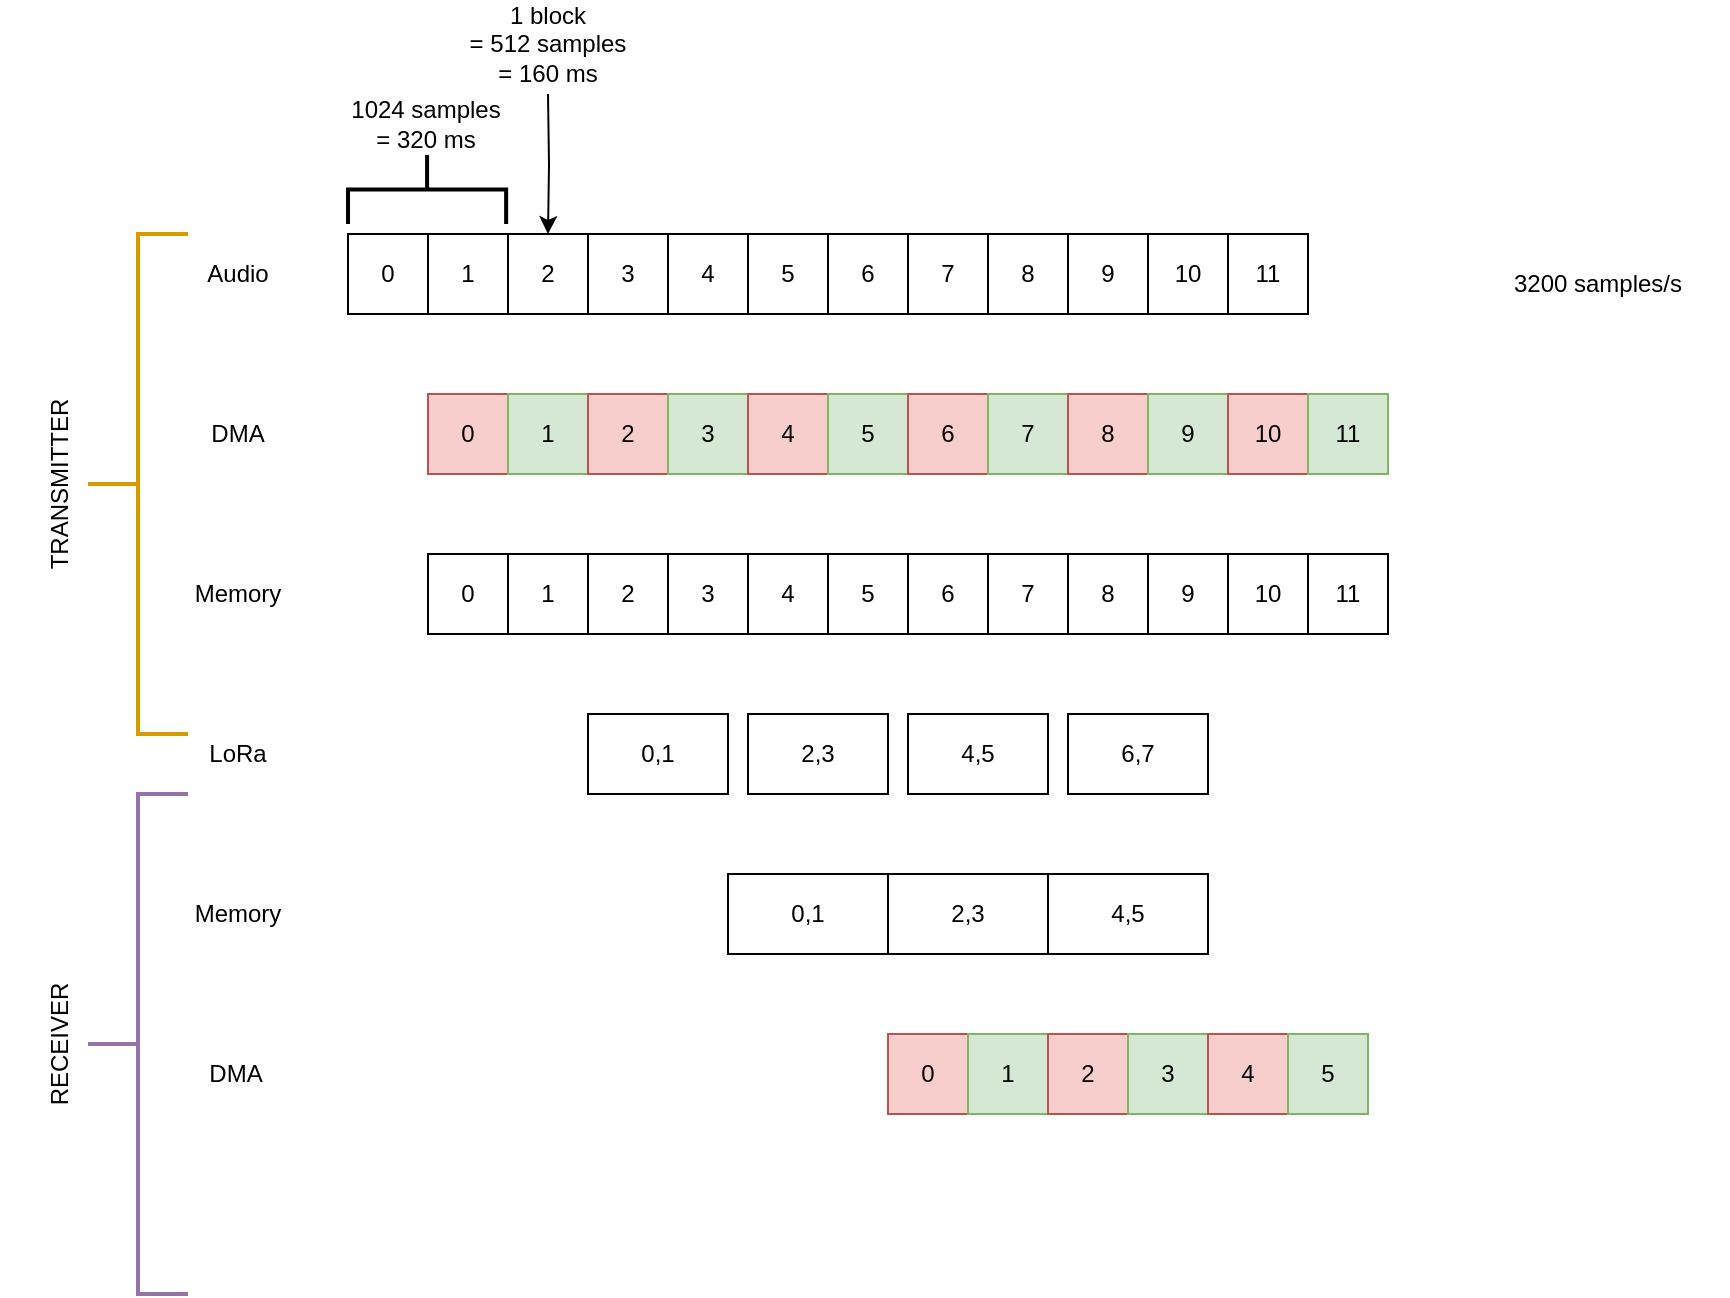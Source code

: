 <mxfile version="23.1.5" type="device">
  <diagram name="Página-1" id="NTa9EteKYhwegYTbnGXM">
    <mxGraphModel dx="989" dy="577" grid="1" gridSize="10" guides="1" tooltips="1" connect="1" arrows="1" fold="1" page="1" pageScale="1" pageWidth="827" pageHeight="1169" math="0" shadow="0">
      <root>
        <mxCell id="0" />
        <mxCell id="1" parent="0" />
        <mxCell id="-1qnGdbeByLQLlCPe9Tn-1" value="0" style="rounded=0;whiteSpace=wrap;html=1;" parent="1" vertex="1">
          <mxGeometry x="200" y="160" width="40" height="40" as="geometry" />
        </mxCell>
        <mxCell id="-1qnGdbeByLQLlCPe9Tn-2" value="1" style="rounded=0;whiteSpace=wrap;html=1;" parent="1" vertex="1">
          <mxGeometry x="240" y="160" width="40" height="40" as="geometry" />
        </mxCell>
        <mxCell id="-1qnGdbeByLQLlCPe9Tn-3" value="2" style="rounded=0;whiteSpace=wrap;html=1;" parent="1" vertex="1">
          <mxGeometry x="280" y="160" width="40" height="40" as="geometry" />
        </mxCell>
        <mxCell id="-1qnGdbeByLQLlCPe9Tn-4" value="3" style="rounded=0;whiteSpace=wrap;html=1;" parent="1" vertex="1">
          <mxGeometry x="320" y="160" width="40" height="40" as="geometry" />
        </mxCell>
        <mxCell id="-1qnGdbeByLQLlCPe9Tn-5" value="4" style="rounded=0;whiteSpace=wrap;html=1;" parent="1" vertex="1">
          <mxGeometry x="360" y="160" width="40" height="40" as="geometry" />
        </mxCell>
        <mxCell id="-1qnGdbeByLQLlCPe9Tn-6" value="5" style="rounded=0;whiteSpace=wrap;html=1;" parent="1" vertex="1">
          <mxGeometry x="400" y="160" width="40" height="40" as="geometry" />
        </mxCell>
        <mxCell id="-1qnGdbeByLQLlCPe9Tn-7" value="6" style="rounded=0;whiteSpace=wrap;html=1;" parent="1" vertex="1">
          <mxGeometry x="440" y="160" width="40" height="40" as="geometry" />
        </mxCell>
        <mxCell id="-1qnGdbeByLQLlCPe9Tn-8" value="7" style="rounded=0;whiteSpace=wrap;html=1;" parent="1" vertex="1">
          <mxGeometry x="480" y="160" width="40" height="40" as="geometry" />
        </mxCell>
        <mxCell id="-1qnGdbeByLQLlCPe9Tn-9" value="8" style="rounded=0;whiteSpace=wrap;html=1;" parent="1" vertex="1">
          <mxGeometry x="520" y="160" width="40" height="40" as="geometry" />
        </mxCell>
        <mxCell id="-1qnGdbeByLQLlCPe9Tn-10" value="9" style="rounded=0;whiteSpace=wrap;html=1;" parent="1" vertex="1">
          <mxGeometry x="560" y="160" width="40" height="40" as="geometry" />
        </mxCell>
        <mxCell id="-1qnGdbeByLQLlCPe9Tn-11" value="10" style="rounded=0;whiteSpace=wrap;html=1;" parent="1" vertex="1">
          <mxGeometry x="600" y="160" width="40" height="40" as="geometry" />
        </mxCell>
        <mxCell id="-1qnGdbeByLQLlCPe9Tn-12" value="11" style="rounded=0;whiteSpace=wrap;html=1;" parent="1" vertex="1">
          <mxGeometry x="640" y="160" width="40" height="40" as="geometry" />
        </mxCell>
        <mxCell id="-1qnGdbeByLQLlCPe9Tn-15" value="Audio" style="text;html=1;align=center;verticalAlign=middle;whiteSpace=wrap;rounded=0;" parent="1" vertex="1">
          <mxGeometry x="110" y="160" width="70" height="40" as="geometry" />
        </mxCell>
        <mxCell id="-1qnGdbeByLQLlCPe9Tn-16" value="DMA" style="text;html=1;align=center;verticalAlign=middle;whiteSpace=wrap;rounded=0;" parent="1" vertex="1">
          <mxGeometry x="110" y="240" width="70" height="40" as="geometry" />
        </mxCell>
        <mxCell id="-1qnGdbeByLQLlCPe9Tn-17" value="0" style="rounded=0;whiteSpace=wrap;html=1;fillColor=#f8cecc;strokeColor=#b85450;" parent="1" vertex="1">
          <mxGeometry x="240" y="240" width="40" height="40" as="geometry" />
        </mxCell>
        <mxCell id="-1qnGdbeByLQLlCPe9Tn-18" value="1" style="rounded=0;whiteSpace=wrap;html=1;fillColor=#d5e8d4;strokeColor=#82b366;" parent="1" vertex="1">
          <mxGeometry x="280" y="240" width="40" height="40" as="geometry" />
        </mxCell>
        <mxCell id="-1qnGdbeByLQLlCPe9Tn-19" value="2" style="rounded=0;whiteSpace=wrap;html=1;fillColor=#f8cecc;strokeColor=#b85450;" parent="1" vertex="1">
          <mxGeometry x="320" y="240" width="40" height="40" as="geometry" />
        </mxCell>
        <mxCell id="-1qnGdbeByLQLlCPe9Tn-20" value="3" style="rounded=0;whiteSpace=wrap;html=1;fillColor=#d5e8d4;strokeColor=#82b366;" parent="1" vertex="1">
          <mxGeometry x="360" y="240" width="40" height="40" as="geometry" />
        </mxCell>
        <mxCell id="-1qnGdbeByLQLlCPe9Tn-21" value="4" style="rounded=0;whiteSpace=wrap;html=1;fillColor=#f8cecc;strokeColor=#b85450;" parent="1" vertex="1">
          <mxGeometry x="400" y="240" width="40" height="40" as="geometry" />
        </mxCell>
        <mxCell id="-1qnGdbeByLQLlCPe9Tn-22" value="5" style="rounded=0;whiteSpace=wrap;html=1;fillColor=#d5e8d4;strokeColor=#82b366;" parent="1" vertex="1">
          <mxGeometry x="440" y="240" width="40" height="40" as="geometry" />
        </mxCell>
        <mxCell id="-1qnGdbeByLQLlCPe9Tn-23" value="6" style="rounded=0;whiteSpace=wrap;html=1;fillColor=#f8cecc;strokeColor=#b85450;" parent="1" vertex="1">
          <mxGeometry x="480" y="240" width="40" height="40" as="geometry" />
        </mxCell>
        <mxCell id="-1qnGdbeByLQLlCPe9Tn-24" value="7" style="rounded=0;whiteSpace=wrap;html=1;fillColor=#d5e8d4;strokeColor=#82b366;" parent="1" vertex="1">
          <mxGeometry x="520" y="240" width="40" height="40" as="geometry" />
        </mxCell>
        <mxCell id="-1qnGdbeByLQLlCPe9Tn-25" value="8" style="rounded=0;whiteSpace=wrap;html=1;fillColor=#f8cecc;strokeColor=#b85450;" parent="1" vertex="1">
          <mxGeometry x="560" y="240" width="40" height="40" as="geometry" />
        </mxCell>
        <mxCell id="-1qnGdbeByLQLlCPe9Tn-26" value="9" style="rounded=0;whiteSpace=wrap;html=1;fillColor=#d5e8d4;strokeColor=#82b366;" parent="1" vertex="1">
          <mxGeometry x="600" y="240" width="40" height="40" as="geometry" />
        </mxCell>
        <mxCell id="-1qnGdbeByLQLlCPe9Tn-27" value="10" style="rounded=0;whiteSpace=wrap;html=1;fillColor=#f8cecc;strokeColor=#b85450;" parent="1" vertex="1">
          <mxGeometry x="640" y="240" width="40" height="40" as="geometry" />
        </mxCell>
        <mxCell id="-1qnGdbeByLQLlCPe9Tn-28" value="11" style="rounded=0;whiteSpace=wrap;html=1;fillColor=#d5e8d4;strokeColor=#82b366;" parent="1" vertex="1">
          <mxGeometry x="680" y="240" width="40" height="40" as="geometry" />
        </mxCell>
        <mxCell id="-1qnGdbeByLQLlCPe9Tn-29" value="Memory" style="text;html=1;align=center;verticalAlign=middle;whiteSpace=wrap;rounded=0;" parent="1" vertex="1">
          <mxGeometry x="110" y="320" width="70" height="40" as="geometry" />
        </mxCell>
        <mxCell id="-1qnGdbeByLQLlCPe9Tn-34" value="0" style="rounded=0;whiteSpace=wrap;html=1;" parent="1" vertex="1">
          <mxGeometry x="240" y="320" width="40" height="40" as="geometry" />
        </mxCell>
        <mxCell id="-1qnGdbeByLQLlCPe9Tn-35" value="1" style="rounded=0;whiteSpace=wrap;html=1;" parent="1" vertex="1">
          <mxGeometry x="280" y="320" width="40" height="40" as="geometry" />
        </mxCell>
        <mxCell id="-1qnGdbeByLQLlCPe9Tn-36" value="2" style="rounded=0;whiteSpace=wrap;html=1;" parent="1" vertex="1">
          <mxGeometry x="320" y="320" width="40" height="40" as="geometry" />
        </mxCell>
        <mxCell id="-1qnGdbeByLQLlCPe9Tn-37" value="3" style="rounded=0;whiteSpace=wrap;html=1;" parent="1" vertex="1">
          <mxGeometry x="360" y="320" width="40" height="40" as="geometry" />
        </mxCell>
        <mxCell id="-1qnGdbeByLQLlCPe9Tn-38" value="4" style="rounded=0;whiteSpace=wrap;html=1;" parent="1" vertex="1">
          <mxGeometry x="400" y="320" width="40" height="40" as="geometry" />
        </mxCell>
        <mxCell id="-1qnGdbeByLQLlCPe9Tn-39" value="5" style="rounded=0;whiteSpace=wrap;html=1;" parent="1" vertex="1">
          <mxGeometry x="440" y="320" width="40" height="40" as="geometry" />
        </mxCell>
        <mxCell id="-1qnGdbeByLQLlCPe9Tn-40" value="6" style="rounded=0;whiteSpace=wrap;html=1;" parent="1" vertex="1">
          <mxGeometry x="480" y="320" width="40" height="40" as="geometry" />
        </mxCell>
        <mxCell id="-1qnGdbeByLQLlCPe9Tn-41" value="7" style="rounded=0;whiteSpace=wrap;html=1;" parent="1" vertex="1">
          <mxGeometry x="520" y="320" width="40" height="40" as="geometry" />
        </mxCell>
        <mxCell id="-1qnGdbeByLQLlCPe9Tn-42" value="8" style="rounded=0;whiteSpace=wrap;html=1;" parent="1" vertex="1">
          <mxGeometry x="560" y="320" width="40" height="40" as="geometry" />
        </mxCell>
        <mxCell id="-1qnGdbeByLQLlCPe9Tn-43" value="9" style="rounded=0;whiteSpace=wrap;html=1;" parent="1" vertex="1">
          <mxGeometry x="600" y="320" width="40" height="40" as="geometry" />
        </mxCell>
        <mxCell id="-1qnGdbeByLQLlCPe9Tn-44" value="10" style="rounded=0;whiteSpace=wrap;html=1;" parent="1" vertex="1">
          <mxGeometry x="640" y="320" width="40" height="40" as="geometry" />
        </mxCell>
        <mxCell id="-1qnGdbeByLQLlCPe9Tn-45" value="11" style="rounded=0;whiteSpace=wrap;html=1;" parent="1" vertex="1">
          <mxGeometry x="680" y="320" width="40" height="40" as="geometry" />
        </mxCell>
        <mxCell id="-1qnGdbeByLQLlCPe9Tn-46" value="0,1" style="rounded=0;whiteSpace=wrap;html=1;" parent="1" vertex="1">
          <mxGeometry x="320" y="400" width="70" height="40" as="geometry" />
        </mxCell>
        <mxCell id="-1qnGdbeByLQLlCPe9Tn-49" value="LoRa" style="text;html=1;align=center;verticalAlign=middle;whiteSpace=wrap;rounded=0;" parent="1" vertex="1">
          <mxGeometry x="110" y="400" width="70" height="40" as="geometry" />
        </mxCell>
        <mxCell id="-1qnGdbeByLQLlCPe9Tn-50" value="0,1" style="rounded=0;whiteSpace=wrap;html=1;" parent="1" vertex="1">
          <mxGeometry x="390" y="480" width="80" height="40" as="geometry" />
        </mxCell>
        <mxCell id="-1qnGdbeByLQLlCPe9Tn-53" value="Memory" style="text;html=1;align=center;verticalAlign=middle;whiteSpace=wrap;rounded=0;" parent="1" vertex="1">
          <mxGeometry x="110" y="480" width="70" height="40" as="geometry" />
        </mxCell>
        <mxCell id="-1qnGdbeByLQLlCPe9Tn-55" value="" style="strokeWidth=2;html=1;shape=mxgraph.flowchart.annotation_2;align=left;labelPosition=right;pointerEvents=1;fillColor=#ffe6cc;strokeColor=#d79b00;" parent="1" vertex="1">
          <mxGeometry x="70" y="160" width="50" height="250" as="geometry" />
        </mxCell>
        <mxCell id="-1qnGdbeByLQLlCPe9Tn-56" value="" style="strokeWidth=2;html=1;shape=mxgraph.flowchart.annotation_2;align=left;labelPosition=right;pointerEvents=1;fillColor=#e1d5e7;strokeColor=#9673a6;" parent="1" vertex="1">
          <mxGeometry x="70" y="440" width="50" height="250" as="geometry" />
        </mxCell>
        <mxCell id="-1qnGdbeByLQLlCPe9Tn-57" value="TRANSMITTER" style="text;html=1;align=center;verticalAlign=middle;whiteSpace=wrap;rounded=0;fillColor=none;strokeColor=none;horizontal=0;" parent="1" vertex="1">
          <mxGeometry x="26" y="270" width="60" height="30" as="geometry" />
        </mxCell>
        <mxCell id="-1qnGdbeByLQLlCPe9Tn-59" value="RECEIVER" style="text;html=1;align=center;verticalAlign=middle;whiteSpace=wrap;rounded=0;fillColor=none;strokeColor=none;horizontal=0;" parent="1" vertex="1">
          <mxGeometry x="26" y="550" width="60" height="30" as="geometry" />
        </mxCell>
        <mxCell id="-1qnGdbeByLQLlCPe9Tn-60" value="2,3" style="rounded=0;whiteSpace=wrap;html=1;" parent="1" vertex="1">
          <mxGeometry x="400" y="400" width="70" height="40" as="geometry" />
        </mxCell>
        <mxCell id="-1qnGdbeByLQLlCPe9Tn-64" value="4,5" style="rounded=0;whiteSpace=wrap;html=1;" parent="1" vertex="1">
          <mxGeometry x="480" y="400" width="70" height="40" as="geometry" />
        </mxCell>
        <mxCell id="-1qnGdbeByLQLlCPe9Tn-68" value="DMA" style="text;html=1;align=center;verticalAlign=middle;whiteSpace=wrap;rounded=0;" parent="1" vertex="1">
          <mxGeometry x="109" y="560" width="70" height="40" as="geometry" />
        </mxCell>
        <mxCell id="-1qnGdbeByLQLlCPe9Tn-69" value="0" style="rounded=0;whiteSpace=wrap;html=1;fillColor=#f8cecc;strokeColor=#b85450;" parent="1" vertex="1">
          <mxGeometry x="470" y="560" width="40" height="40" as="geometry" />
        </mxCell>
        <mxCell id="-1qnGdbeByLQLlCPe9Tn-70" value="1" style="rounded=0;whiteSpace=wrap;html=1;fillColor=#d5e8d4;strokeColor=#82b366;" parent="1" vertex="1">
          <mxGeometry x="510" y="560" width="40" height="40" as="geometry" />
        </mxCell>
        <mxCell id="-1qnGdbeByLQLlCPe9Tn-71" value="2" style="rounded=0;whiteSpace=wrap;html=1;fillColor=#f8cecc;strokeColor=#b85450;" parent="1" vertex="1">
          <mxGeometry x="550" y="560" width="40" height="40" as="geometry" />
        </mxCell>
        <mxCell id="-1qnGdbeByLQLlCPe9Tn-72" value="3" style="rounded=0;whiteSpace=wrap;html=1;fillColor=#d5e8d4;strokeColor=#82b366;" parent="1" vertex="1">
          <mxGeometry x="590" y="560" width="40" height="40" as="geometry" />
        </mxCell>
        <mxCell id="-1qnGdbeByLQLlCPe9Tn-73" value="4" style="rounded=0;whiteSpace=wrap;html=1;fillColor=#f8cecc;strokeColor=#b85450;" parent="1" vertex="1">
          <mxGeometry x="630" y="560" width="40" height="40" as="geometry" />
        </mxCell>
        <mxCell id="-1qnGdbeByLQLlCPe9Tn-74" value="5" style="rounded=0;whiteSpace=wrap;html=1;fillColor=#d5e8d4;strokeColor=#82b366;" parent="1" vertex="1">
          <mxGeometry x="670" y="560" width="40" height="40" as="geometry" />
        </mxCell>
        <mxCell id="-1qnGdbeByLQLlCPe9Tn-82" value="3200 samples/s" style="text;html=1;align=center;verticalAlign=middle;whiteSpace=wrap;rounded=0;" parent="1" vertex="1">
          <mxGeometry x="760" y="170" width="130" height="30" as="geometry" />
        </mxCell>
        <mxCell id="-1qnGdbeByLQLlCPe9Tn-84" value="" style="strokeWidth=2;html=1;shape=mxgraph.flowchart.annotation_2;align=left;labelPosition=right;pointerEvents=1;rotation=90;" parent="1" vertex="1">
          <mxGeometry x="222.27" y="98.2" width="34.54" height="79.06" as="geometry" />
        </mxCell>
        <mxCell id="-1qnGdbeByLQLlCPe9Tn-85" value="1024 samples&lt;br&gt;= 320 ms" style="text;html=1;align=center;verticalAlign=middle;whiteSpace=wrap;rounded=0;" parent="1" vertex="1">
          <mxGeometry x="189.31" y="90" width="100.46" height="30" as="geometry" />
        </mxCell>
        <mxCell id="-1qnGdbeByLQLlCPe9Tn-89" value="" style="edgeStyle=orthogonalEdgeStyle;rounded=0;orthogonalLoop=1;jettySize=auto;html=1;entryX=0.5;entryY=0;entryDx=0;entryDy=0;" parent="1" target="-1qnGdbeByLQLlCPe9Tn-3" edge="1">
          <mxGeometry relative="1" as="geometry">
            <mxPoint x="300" y="90" as="sourcePoint" />
          </mxGeometry>
        </mxCell>
        <mxCell id="-1qnGdbeByLQLlCPe9Tn-88" value="1 block &lt;br&gt;= 512 samples &lt;br&gt;= 160 ms" style="text;html=1;align=center;verticalAlign=middle;whiteSpace=wrap;rounded=0;" parent="1" vertex="1">
          <mxGeometry x="245" y="50" width="110" height="30" as="geometry" />
        </mxCell>
        <mxCell id="-1qnGdbeByLQLlCPe9Tn-90" value="6,7" style="rounded=0;whiteSpace=wrap;html=1;" parent="1" vertex="1">
          <mxGeometry x="560" y="400" width="70" height="40" as="geometry" />
        </mxCell>
        <mxCell id="-1qnGdbeByLQLlCPe9Tn-91" value="2,3" style="rounded=0;whiteSpace=wrap;html=1;" parent="1" vertex="1">
          <mxGeometry x="470" y="480" width="80" height="40" as="geometry" />
        </mxCell>
        <mxCell id="-1qnGdbeByLQLlCPe9Tn-92" value="4,5" style="rounded=0;whiteSpace=wrap;html=1;" parent="1" vertex="1">
          <mxGeometry x="550" y="480" width="80" height="40" as="geometry" />
        </mxCell>
      </root>
    </mxGraphModel>
  </diagram>
</mxfile>
